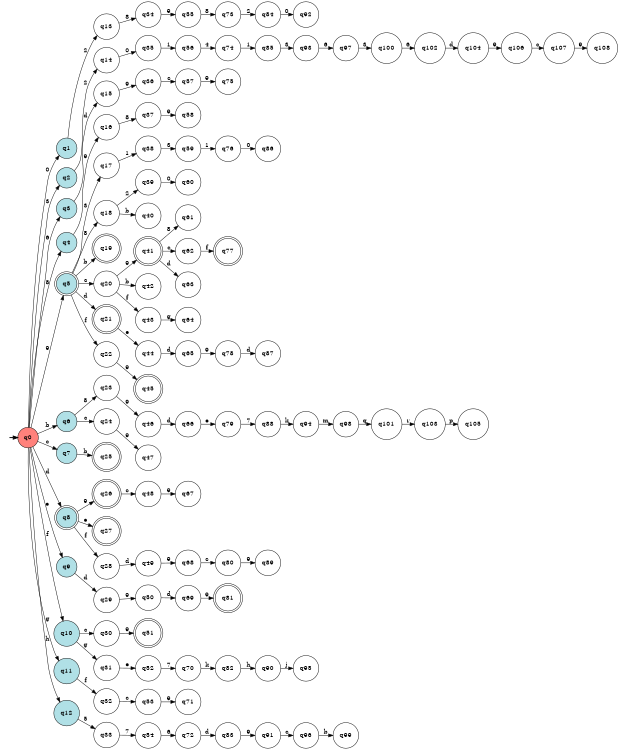 digraph APTAALF {
__start0 [style = invis, shape = none, label = "", width = 0, height = 0];

rankdir=LR;
size="8,5";

s0 [style="filled", color="black", fillcolor="#ff817b" shape="circle", label="q0"];
s1 [style="filled", color="black", fillcolor="powderblue" shape="circle", label="q1"];
s2 [style="filled", color="black", fillcolor="powderblue" shape="circle", label="q2"];
s3 [style="filled", color="black", fillcolor="powderblue" shape="circle", label="q3"];
s4 [style="filled", color="black", fillcolor="powderblue" shape="circle", label="q4"];
s5 [style="rounded,filled", color="black", fillcolor="powderblue" shape="doublecircle", label="q5"];
s6 [style="filled", color="black", fillcolor="powderblue" shape="circle", label="q6"];
s7 [style="filled", color="black", fillcolor="powderblue" shape="circle", label="q7"];
s8 [style="rounded,filled", color="black", fillcolor="powderblue" shape="doublecircle", label="q8"];
s9 [style="filled", color="black", fillcolor="powderblue" shape="circle", label="q9"];
s10 [style="filled", color="black", fillcolor="powderblue" shape="circle", label="q10"];
s11 [style="filled", color="black", fillcolor="powderblue" shape="circle", label="q11"];
s12 [style="filled", color="black", fillcolor="powderblue" shape="circle", label="q12"];
s13 [style="filled", color="black", fillcolor="white" shape="circle", label="q13"];
s14 [style="filled", color="black", fillcolor="white" shape="circle", label="q14"];
s15 [style="filled", color="black", fillcolor="white" shape="circle", label="q15"];
s16 [style="filled", color="black", fillcolor="white" shape="circle", label="q16"];
s17 [style="filled", color="black", fillcolor="white" shape="circle", label="q17"];
s18 [style="filled", color="black", fillcolor="white" shape="circle", label="q18"];
s19 [style="rounded,filled", color="black", fillcolor="white" shape="doublecircle", label="q19"];
s20 [style="filled", color="black", fillcolor="white" shape="circle", label="q20"];
s21 [style="rounded,filled", color="black", fillcolor="white" shape="doublecircle", label="q21"];
s22 [style="filled", color="black", fillcolor="white" shape="circle", label="q22"];
s23 [style="filled", color="black", fillcolor="white" shape="circle", label="q23"];
s24 [style="filled", color="black", fillcolor="white" shape="circle", label="q24"];
s25 [style="rounded,filled", color="black", fillcolor="white" shape="doublecircle", label="q25"];
s26 [style="rounded,filled", color="black", fillcolor="white" shape="doublecircle", label="q26"];
s27 [style="rounded,filled", color="black", fillcolor="white" shape="doublecircle", label="q27"];
s28 [style="filled", color="black", fillcolor="white" shape="circle", label="q28"];
s29 [style="filled", color="black", fillcolor="white" shape="circle", label="q29"];
s30 [style="filled", color="black", fillcolor="white" shape="circle", label="q30"];
s31 [style="filled", color="black", fillcolor="white" shape="circle", label="q31"];
s32 [style="filled", color="black", fillcolor="white" shape="circle", label="q32"];
s33 [style="filled", color="black", fillcolor="white" shape="circle", label="q33"];
s34 [style="filled", color="black", fillcolor="white" shape="circle", label="q34"];
s35 [style="filled", color="black", fillcolor="white" shape="circle", label="q35"];
s36 [style="filled", color="black", fillcolor="white" shape="circle", label="q36"];
s37 [style="filled", color="black", fillcolor="white" shape="circle", label="q37"];
s38 [style="filled", color="black", fillcolor="white" shape="circle", label="q38"];
s39 [style="filled", color="black", fillcolor="white" shape="circle", label="q39"];
s40 [style="filled", color="black", fillcolor="white" shape="circle", label="q40"];
s41 [style="rounded,filled", color="black", fillcolor="white" shape="doublecircle", label="q41"];
s42 [style="filled", color="black", fillcolor="white" shape="circle", label="q42"];
s43 [style="filled", color="black", fillcolor="white" shape="circle", label="q43"];
s44 [style="filled", color="black", fillcolor="white" shape="circle", label="q44"];
s45 [style="rounded,filled", color="black", fillcolor="white" shape="doublecircle", label="q45"];
s46 [style="filled", color="black", fillcolor="white" shape="circle", label="q46"];
s47 [style="filled", color="black", fillcolor="white" shape="circle", label="q47"];
s48 [style="filled", color="black", fillcolor="white" shape="circle", label="q48"];
s49 [style="filled", color="black", fillcolor="white" shape="circle", label="q49"];
s50 [style="filled", color="black", fillcolor="white" shape="circle", label="q50"];
s51 [style="rounded,filled", color="black", fillcolor="white" shape="doublecircle", label="q51"];
s52 [style="filled", color="black", fillcolor="white" shape="circle", label="q52"];
s53 [style="filled", color="black", fillcolor="white" shape="circle", label="q53"];
s54 [style="filled", color="black", fillcolor="white" shape="circle", label="q54"];
s55 [style="filled", color="black", fillcolor="white" shape="circle", label="q55"];
s56 [style="filled", color="black", fillcolor="white" shape="circle", label="q56"];
s57 [style="filled", color="black", fillcolor="white" shape="circle", label="q57"];
s58 [style="filled", color="black", fillcolor="white" shape="circle", label="q58"];
s59 [style="filled", color="black", fillcolor="white" shape="circle", label="q59"];
s60 [style="filled", color="black", fillcolor="white" shape="circle", label="q60"];
s61 [style="filled", color="black", fillcolor="white" shape="circle", label="q61"];
s62 [style="filled", color="black", fillcolor="white" shape="circle", label="q62"];
s63 [style="filled", color="black", fillcolor="white" shape="circle", label="q63"];
s64 [style="filled", color="black", fillcolor="white" shape="circle", label="q64"];
s65 [style="filled", color="black", fillcolor="white" shape="circle", label="q65"];
s66 [style="filled", color="black", fillcolor="white" shape="circle", label="q66"];
s67 [style="filled", color="black", fillcolor="white" shape="circle", label="q67"];
s68 [style="filled", color="black", fillcolor="white" shape="circle", label="q68"];
s69 [style="filled", color="black", fillcolor="white" shape="circle", label="q69"];
s70 [style="filled", color="black", fillcolor="white" shape="circle", label="q70"];
s71 [style="filled", color="black", fillcolor="white" shape="circle", label="q71"];
s72 [style="filled", color="black", fillcolor="white" shape="circle", label="q72"];
s73 [style="filled", color="black", fillcolor="white" shape="circle", label="q73"];
s74 [style="filled", color="black", fillcolor="white" shape="circle", label="q74"];
s75 [style="filled", color="black", fillcolor="white" shape="circle", label="q75"];
s76 [style="filled", color="black", fillcolor="white" shape="circle", label="q76"];
s77 [style="rounded,filled", color="black", fillcolor="white" shape="doublecircle", label="q77"];
s78 [style="filled", color="black", fillcolor="white" shape="circle", label="q78"];
s79 [style="filled", color="black", fillcolor="white" shape="circle", label="q79"];
s80 [style="filled", color="black", fillcolor="white" shape="circle", label="q80"];
s81 [style="rounded,filled", color="black", fillcolor="white" shape="doublecircle", label="q81"];
s82 [style="filled", color="black", fillcolor="white" shape="circle", label="q82"];
s83 [style="filled", color="black", fillcolor="white" shape="circle", label="q83"];
s84 [style="filled", color="black", fillcolor="white" shape="circle", label="q84"];
s85 [style="filled", color="black", fillcolor="white" shape="circle", label="q85"];
s86 [style="filled", color="black", fillcolor="white" shape="circle", label="q86"];
s87 [style="filled", color="black", fillcolor="white" shape="circle", label="q87"];
s88 [style="filled", color="black", fillcolor="white" shape="circle", label="q88"];
s89 [style="filled", color="black", fillcolor="white" shape="circle", label="q89"];
s90 [style="filled", color="black", fillcolor="white" shape="circle", label="q90"];
s91 [style="filled", color="black", fillcolor="white" shape="circle", label="q91"];
s92 [style="filled", color="black", fillcolor="white" shape="circle", label="q92"];
s93 [style="filled", color="black", fillcolor="white" shape="circle", label="q93"];
s94 [style="filled", color="black", fillcolor="white" shape="circle", label="q94"];
s95 [style="filled", color="black", fillcolor="white" shape="circle", label="q95"];
s96 [style="filled", color="black", fillcolor="white" shape="circle", label="q96"];
s97 [style="filled", color="black", fillcolor="white" shape="circle", label="q97"];
s98 [style="filled", color="black", fillcolor="white" shape="circle", label="q98"];
s99 [style="filled", color="black", fillcolor="white" shape="circle", label="q99"];
s100 [style="filled", color="black", fillcolor="white" shape="circle", label="q100"];
s101 [style="filled", color="black", fillcolor="white" shape="circle", label="q101"];
s102 [style="filled", color="black", fillcolor="white" shape="circle", label="q102"];
s103 [style="filled", color="black", fillcolor="white" shape="circle", label="q103"];
s104 [style="filled", color="black", fillcolor="white" shape="circle", label="q104"];
s105 [style="filled", color="black", fillcolor="white" shape="circle", label="q105"];
s106 [style="filled", color="black", fillcolor="white" shape="circle", label="q106"];
s107 [style="filled", color="black", fillcolor="white" shape="circle", label="q107"];
s108 [style="filled", color="black", fillcolor="white" shape="circle", label="q108"];
subgraph cluster_main { 
	graph [pad=".75", ranksep="0.15", nodesep="0.15"];
	 style=invis; 
	__start0 -> s0 [penwidth=2];
}
s0 -> s1 [label="0"];
s0 -> s2 [label="3"];
s0 -> s3 [label="6"];
s0 -> s4 [label="8"];
s0 -> s5 [label="9"];
s0 -> s6 [label="b"];
s0 -> s7 [label="c"];
s0 -> s8 [label="d"];
s0 -> s9 [label="e"];
s0 -> s10 [label="f"];
s0 -> s11 [label="g"];
s0 -> s12 [label="h"];
s1 -> s13 [label="2"];
s2 -> s14 [label="2"];
s3 -> s15 [label="d"];
s4 -> s16 [label="9"];
s5 -> s17 [label="3"];
s5 -> s18 [label="8"];
s5 -> s19 [label="b"];
s5 -> s20 [label="c"];
s5 -> s21 [label="d"];
s5 -> s22 [label="f"];
s6 -> s23 [label="8"];
s6 -> s24 [label="c"];
s7 -> s25 [label="b"];
s8 -> s26 [label="9"];
s8 -> s27 [label="e"];
s8 -> s28 [label="f"];
s9 -> s29 [label="d"];
s10 -> s30 [label="c"];
s10 -> s31 [label="g"];
s11 -> s32 [label="f"];
s12 -> s33 [label="5"];
s13 -> s34 [label="8"];
s14 -> s35 [label="0"];
s15 -> s36 [label="9"];
s16 -> s37 [label="8"];
s17 -> s38 [label="1"];
s18 -> s39 [label="2"];
s18 -> s40 [label="b"];
s20 -> s41 [label="9"];
s20 -> s42 [label="b"];
s20 -> s43 [label="f"];
s21 -> s44 [label="e"];
s22 -> s45 [label="9"];
s23 -> s46 [label="9"];
s24 -> s47 [label="9"];
s26 -> s48 [label="c"];
s28 -> s49 [label="d"];
s29 -> s50 [label="9"];
s30 -> s51 [label="9"];
s31 -> s52 [label="e"];
s32 -> s53 [label="c"];
s33 -> s54 [label="7"];
s34 -> s55 [label="9"];
s35 -> s56 [label="1"];
s36 -> s57 [label="c"];
s37 -> s58 [label="9"];
s38 -> s59 [label="3"];
s39 -> s60 [label="0"];
s41 -> s61 [label="8"];
s41 -> s62 [label="c"];
s41 -> s63 [label="d"];
s43 -> s64 [label="g"];
s44 -> s65 [label="d"];
s46 -> s66 [label="d"];
s48 -> s67 [label="9"];
s49 -> s68 [label="9"];
s50 -> s69 [label="d"];
s52 -> s70 [label="7"];
s53 -> s71 [label="9"];
s54 -> s72 [label="6"];
s55 -> s73 [label="8"];
s56 -> s74 [label="4"];
s57 -> s75 [label="9"];
s59 -> s76 [label="1"];
s62 -> s77 [label="f"];
s65 -> s78 [label="9"];
s66 -> s79 [label="e"];
s68 -> s80 [label="c"];
s69 -> s81 [label="9"];
s70 -> s82 [label="k"];
s72 -> s83 [label="d"];
s73 -> s84 [label="2"];
s74 -> s85 [label="1"];
s76 -> s86 [label="0"];
s78 -> s87 [label="d"];
s79 -> s88 [label="7"];
s80 -> s89 [label="9"];
s82 -> s90 [label="h"];
s83 -> s91 [label="9"];
s84 -> s92 [label="0"];
s85 -> s93 [label="3"];
s88 -> s94 [label="k"];
s90 -> s95 [label="j"];
s91 -> s96 [label="c"];
s93 -> s97 [label="6"];
s94 -> s98 [label="m"];
s96 -> s99 [label="b"];
s97 -> s100 [label="3"];
s98 -> s101 [label="q"];
s100 -> s102 [label="6"];
s101 -> s103 [label="r"];
s102 -> s104 [label="d"];
s103 -> s105 [label="p"];
s104 -> s106 [label="9"];
s106 -> s107 [label="c"];
s107 -> s108 [label="9"];

}